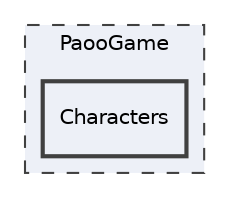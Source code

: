digraph "PaooGame/Characters"
{
 // LATEX_PDF_SIZE
  edge [fontname="Helvetica",fontsize="10",labelfontname="Helvetica",labelfontsize="10"];
  node [fontname="Helvetica",fontsize="10",shape=record];
  compound=true
  subgraph clusterdir_b74d128e4f73e7cbb693cd984ddee52f {
    graph [ bgcolor="#edf0f7", pencolor="grey25", style="filled,dashed,", label="PaooGame", fontname="Helvetica", fontsize="10", URL="dir_b74d128e4f73e7cbb693cd984ddee52f.html"]
  dir_4c4cc8ca9af48cc105fe27c1bc1ea75f [shape=box, label="Characters", style="filled,bold,", fillcolor="#edf0f7", color="grey25", URL="dir_4c4cc8ca9af48cc105fe27c1bc1ea75f.html"];
  }
}
